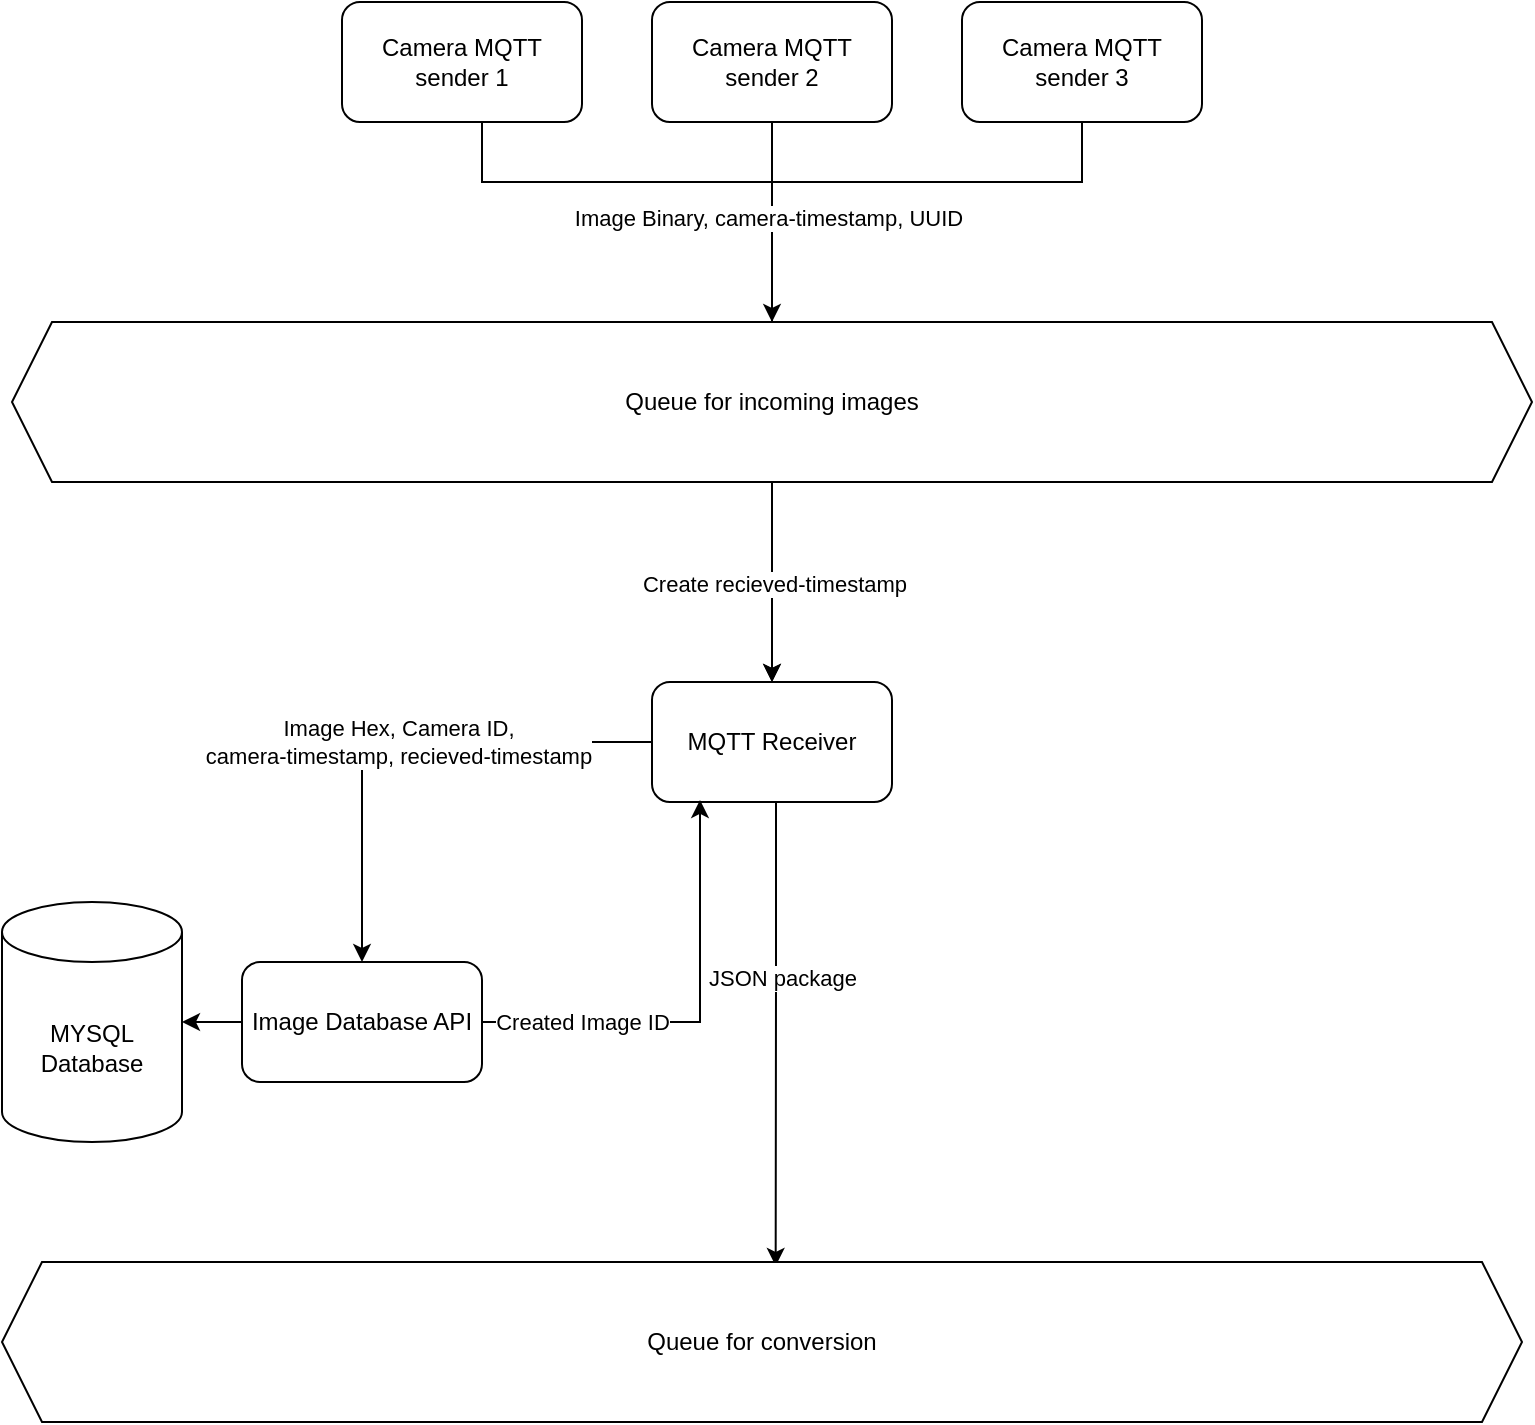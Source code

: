 <mxfile version="13.8.8" type="device"><diagram id="1gzqe7G1n7DAcm37XNBX" name="Page-1"><mxGraphModel dx="1422" dy="705" grid="1" gridSize="10" guides="1" tooltips="1" connect="1" arrows="1" fold="1" page="1" pageScale="1" pageWidth="850" pageHeight="1100" math="0" shadow="0"><root><mxCell id="0"/><mxCell id="1" parent="0"/><mxCell id="k1TJIOiyj4IpLJxpDsfd-5" style="edgeStyle=orthogonalEdgeStyle;rounded=0;orthogonalLoop=1;jettySize=auto;html=1;entryX=0.5;entryY=0;entryDx=0;entryDy=0;" parent="1" source="k1TJIOiyj4IpLJxpDsfd-1" target="k1TJIOiyj4IpLJxpDsfd-4" edge="1"><mxGeometry relative="1" as="geometry"><Array as="points"><mxPoint x="280" y="110"/><mxPoint x="425" y="110"/></Array></mxGeometry></mxCell><mxCell id="k1TJIOiyj4IpLJxpDsfd-1" value="Camera MQTT sender 1" style="rounded=1;whiteSpace=wrap;html=1;" parent="1" vertex="1"><mxGeometry x="210" y="20" width="120" height="60" as="geometry"/></mxCell><mxCell id="k1TJIOiyj4IpLJxpDsfd-6" style="edgeStyle=orthogonalEdgeStyle;rounded=0;orthogonalLoop=1;jettySize=auto;html=1;entryX=0.5;entryY=0;entryDx=0;entryDy=0;" parent="1" source="k1TJIOiyj4IpLJxpDsfd-2" target="k1TJIOiyj4IpLJxpDsfd-4" edge="1"><mxGeometry relative="1" as="geometry"/></mxCell><mxCell id="UWSOWi4QFbRR5K8NkViN-2" value="Create recieved-timestamp" style="edgeLabel;html=1;align=center;verticalAlign=middle;resizable=0;points=[];" vertex="1" connectable="0" parent="k1TJIOiyj4IpLJxpDsfd-6"><mxGeometry x="0.65" y="1" relative="1" as="geometry"><mxPoint as="offset"/></mxGeometry></mxCell><mxCell id="k1TJIOiyj4IpLJxpDsfd-2" value="Camera MQTT sender 2" style="rounded=1;whiteSpace=wrap;html=1;" parent="1" vertex="1"><mxGeometry x="365" y="20" width="120" height="60" as="geometry"/></mxCell><mxCell id="k1TJIOiyj4IpLJxpDsfd-7" value="&lt;br&gt;" style="edgeStyle=orthogonalEdgeStyle;rounded=0;orthogonalLoop=1;jettySize=auto;html=1;entryX=0.5;entryY=0;entryDx=0;entryDy=0;" parent="1" source="k1TJIOiyj4IpLJxpDsfd-3" target="DaUayP5wBz2Us7Y9sX8y-1" edge="1"><mxGeometry relative="1" as="geometry"><Array as="points"><mxPoint x="580" y="110"/><mxPoint x="425" y="110"/></Array></mxGeometry></mxCell><mxCell id="k1TJIOiyj4IpLJxpDsfd-17" value="Image Binary, camera-timestamp, UUID" style="edgeLabel;html=1;align=center;verticalAlign=middle;resizable=0;points=[];" parent="k1TJIOiyj4IpLJxpDsfd-7" vertex="1" connectable="0"><mxGeometry x="0.593" y="-2" relative="1" as="geometry"><mxPoint as="offset"/></mxGeometry></mxCell><mxCell id="k1TJIOiyj4IpLJxpDsfd-3" value="Camera MQTT sender 3&lt;br&gt;" style="rounded=1;whiteSpace=wrap;html=1;" parent="1" vertex="1"><mxGeometry x="520" y="20" width="120" height="60" as="geometry"/></mxCell><mxCell id="k1TJIOiyj4IpLJxpDsfd-11" value="Image Hex, Camera ID, &lt;br&gt;camera-timestamp, recieved-timestamp" style="edgeStyle=orthogonalEdgeStyle;rounded=0;orthogonalLoop=1;jettySize=auto;html=1;entryX=0.5;entryY=0;entryDx=0;entryDy=0;" parent="1" source="k1TJIOiyj4IpLJxpDsfd-4" target="k1TJIOiyj4IpLJxpDsfd-9" edge="1"><mxGeometry relative="1" as="geometry"/></mxCell><mxCell id="k1TJIOiyj4IpLJxpDsfd-13" style="edgeStyle=orthogonalEdgeStyle;rounded=0;orthogonalLoop=1;jettySize=auto;html=1;entryX=0.509;entryY=0.025;entryDx=0;entryDy=0;entryPerimeter=0;" parent="1" source="k1TJIOiyj4IpLJxpDsfd-4" target="k1TJIOiyj4IpLJxpDsfd-12" edge="1"><mxGeometry relative="1" as="geometry"><Array as="points"><mxPoint x="427" y="510"/><mxPoint x="427" y="510"/></Array></mxGeometry></mxCell><mxCell id="k1TJIOiyj4IpLJxpDsfd-14" value="JSON package" style="edgeLabel;html=1;align=center;verticalAlign=middle;resizable=0;points=[];" parent="k1TJIOiyj4IpLJxpDsfd-13" vertex="1" connectable="0"><mxGeometry x="-0.224" y="-4" relative="1" as="geometry"><mxPoint x="7" y="-2" as="offset"/></mxGeometry></mxCell><mxCell id="k1TJIOiyj4IpLJxpDsfd-4" value="MQTT Receiver" style="rounded=1;whiteSpace=wrap;html=1;" parent="1" vertex="1"><mxGeometry x="365" y="360" width="120" height="60" as="geometry"/></mxCell><mxCell id="k1TJIOiyj4IpLJxpDsfd-8" value="MYSQL Database" style="shape=cylinder3;whiteSpace=wrap;html=1;boundedLbl=1;backgroundOutline=1;size=15;" parent="1" vertex="1"><mxGeometry x="40" y="470" width="90" height="120" as="geometry"/></mxCell><mxCell id="k1TJIOiyj4IpLJxpDsfd-10" style="edgeStyle=orthogonalEdgeStyle;rounded=0;orthogonalLoop=1;jettySize=auto;html=1;" parent="1" source="k1TJIOiyj4IpLJxpDsfd-9" target="k1TJIOiyj4IpLJxpDsfd-8" edge="1"><mxGeometry relative="1" as="geometry"/></mxCell><mxCell id="k1TJIOiyj4IpLJxpDsfd-15" style="edgeStyle=orthogonalEdgeStyle;rounded=0;orthogonalLoop=1;jettySize=auto;html=1;entryX=0.2;entryY=0.983;entryDx=0;entryDy=0;entryPerimeter=0;" parent="1" source="k1TJIOiyj4IpLJxpDsfd-9" target="k1TJIOiyj4IpLJxpDsfd-4" edge="1"><mxGeometry relative="1" as="geometry"/></mxCell><mxCell id="k1TJIOiyj4IpLJxpDsfd-16" value="Created Image ID" style="edgeLabel;html=1;align=center;verticalAlign=middle;resizable=0;points=[];" parent="k1TJIOiyj4IpLJxpDsfd-15" vertex="1" connectable="0"><mxGeometry x="-0.245" relative="1" as="geometry"><mxPoint x="-33" as="offset"/></mxGeometry></mxCell><mxCell id="k1TJIOiyj4IpLJxpDsfd-9" value="Image Database API" style="rounded=1;whiteSpace=wrap;html=1;" parent="1" vertex="1"><mxGeometry x="160" y="500" width="120" height="60" as="geometry"/></mxCell><mxCell id="k1TJIOiyj4IpLJxpDsfd-12" value="Queue for conversion" style="shape=hexagon;perimeter=hexagonPerimeter2;whiteSpace=wrap;html=1;fixedSize=1;" parent="1" vertex="1"><mxGeometry x="40" y="650" width="760" height="80" as="geometry"/></mxCell><mxCell id="DaUayP5wBz2Us7Y9sX8y-1" value="Queue for incoming images" style="shape=hexagon;perimeter=hexagonPerimeter2;whiteSpace=wrap;html=1;fixedSize=1;" parent="1" vertex="1"><mxGeometry x="45" y="180" width="760" height="80" as="geometry"/></mxCell></root></mxGraphModel></diagram></mxfile>